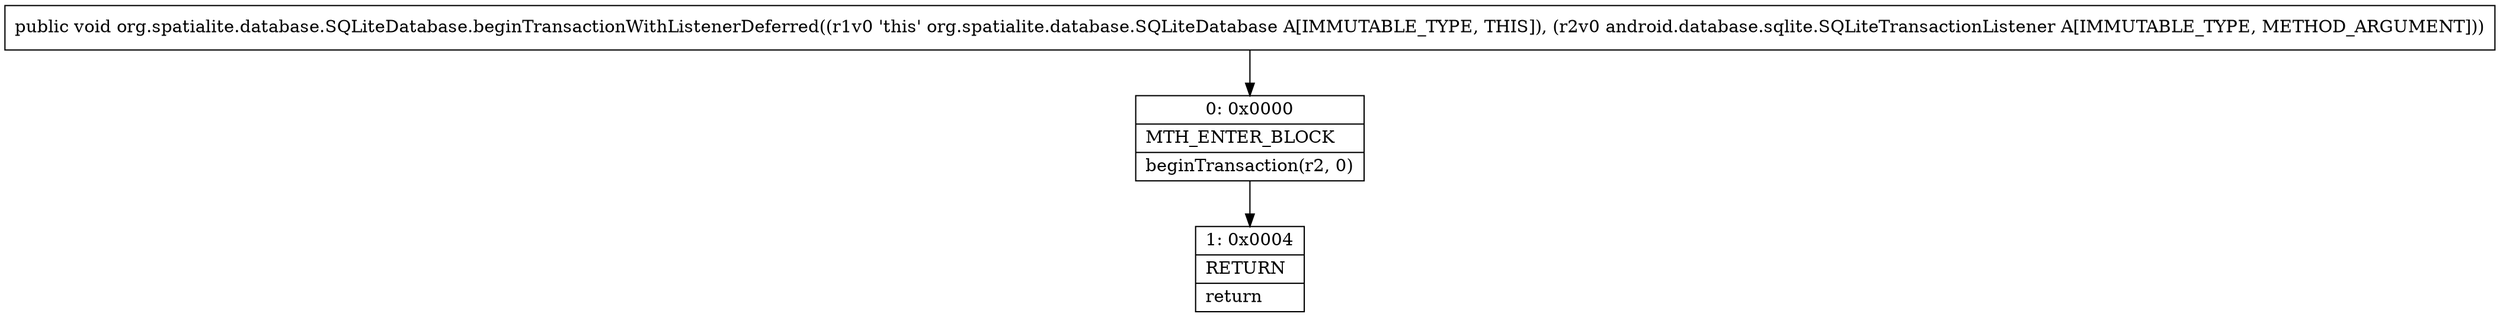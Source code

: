 digraph "CFG fororg.spatialite.database.SQLiteDatabase.beginTransactionWithListenerDeferred(Landroid\/database\/sqlite\/SQLiteTransactionListener;)V" {
Node_0 [shape=record,label="{0\:\ 0x0000|MTH_ENTER_BLOCK\l|beginTransaction(r2, 0)\l}"];
Node_1 [shape=record,label="{1\:\ 0x0004|RETURN\l|return\l}"];
MethodNode[shape=record,label="{public void org.spatialite.database.SQLiteDatabase.beginTransactionWithListenerDeferred((r1v0 'this' org.spatialite.database.SQLiteDatabase A[IMMUTABLE_TYPE, THIS]), (r2v0 android.database.sqlite.SQLiteTransactionListener A[IMMUTABLE_TYPE, METHOD_ARGUMENT])) }"];
MethodNode -> Node_0;
Node_0 -> Node_1;
}

